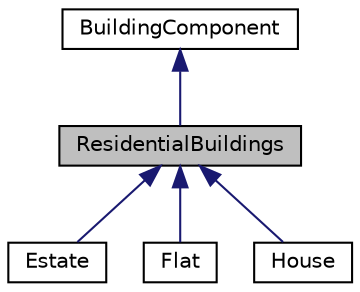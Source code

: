 digraph "ResidentialBuildings"
{
 // LATEX_PDF_SIZE
  edge [fontname="Helvetica",fontsize="10",labelfontname="Helvetica",labelfontsize="10"];
  node [fontname="Helvetica",fontsize="10",shape=record];
  Node1 [label="ResidentialBuildings",height=0.2,width=0.4,color="black", fillcolor="grey75", style="filled", fontcolor="black",tooltip=" "];
  Node2 -> Node1 [dir="back",color="midnightblue",fontsize="10",style="solid",fontname="Helvetica"];
  Node2 [label="BuildingComponent",height=0.2,width=0.4,color="black", fillcolor="white", style="filled",URL="$classBuildingComponent.html",tooltip=" "];
  Node1 -> Node3 [dir="back",color="midnightblue",fontsize="10",style="solid",fontname="Helvetica"];
  Node3 [label="Estate",height=0.2,width=0.4,color="black", fillcolor="white", style="filled",URL="$classEstate.html",tooltip=" "];
  Node1 -> Node4 [dir="back",color="midnightblue",fontsize="10",style="solid",fontname="Helvetica"];
  Node4 [label="Flat",height=0.2,width=0.4,color="black", fillcolor="white", style="filled",URL="$classFlat.html",tooltip=" "];
  Node1 -> Node5 [dir="back",color="midnightblue",fontsize="10",style="solid",fontname="Helvetica"];
  Node5 [label="House",height=0.2,width=0.4,color="black", fillcolor="white", style="filled",URL="$classHouse.html",tooltip=" "];
}
